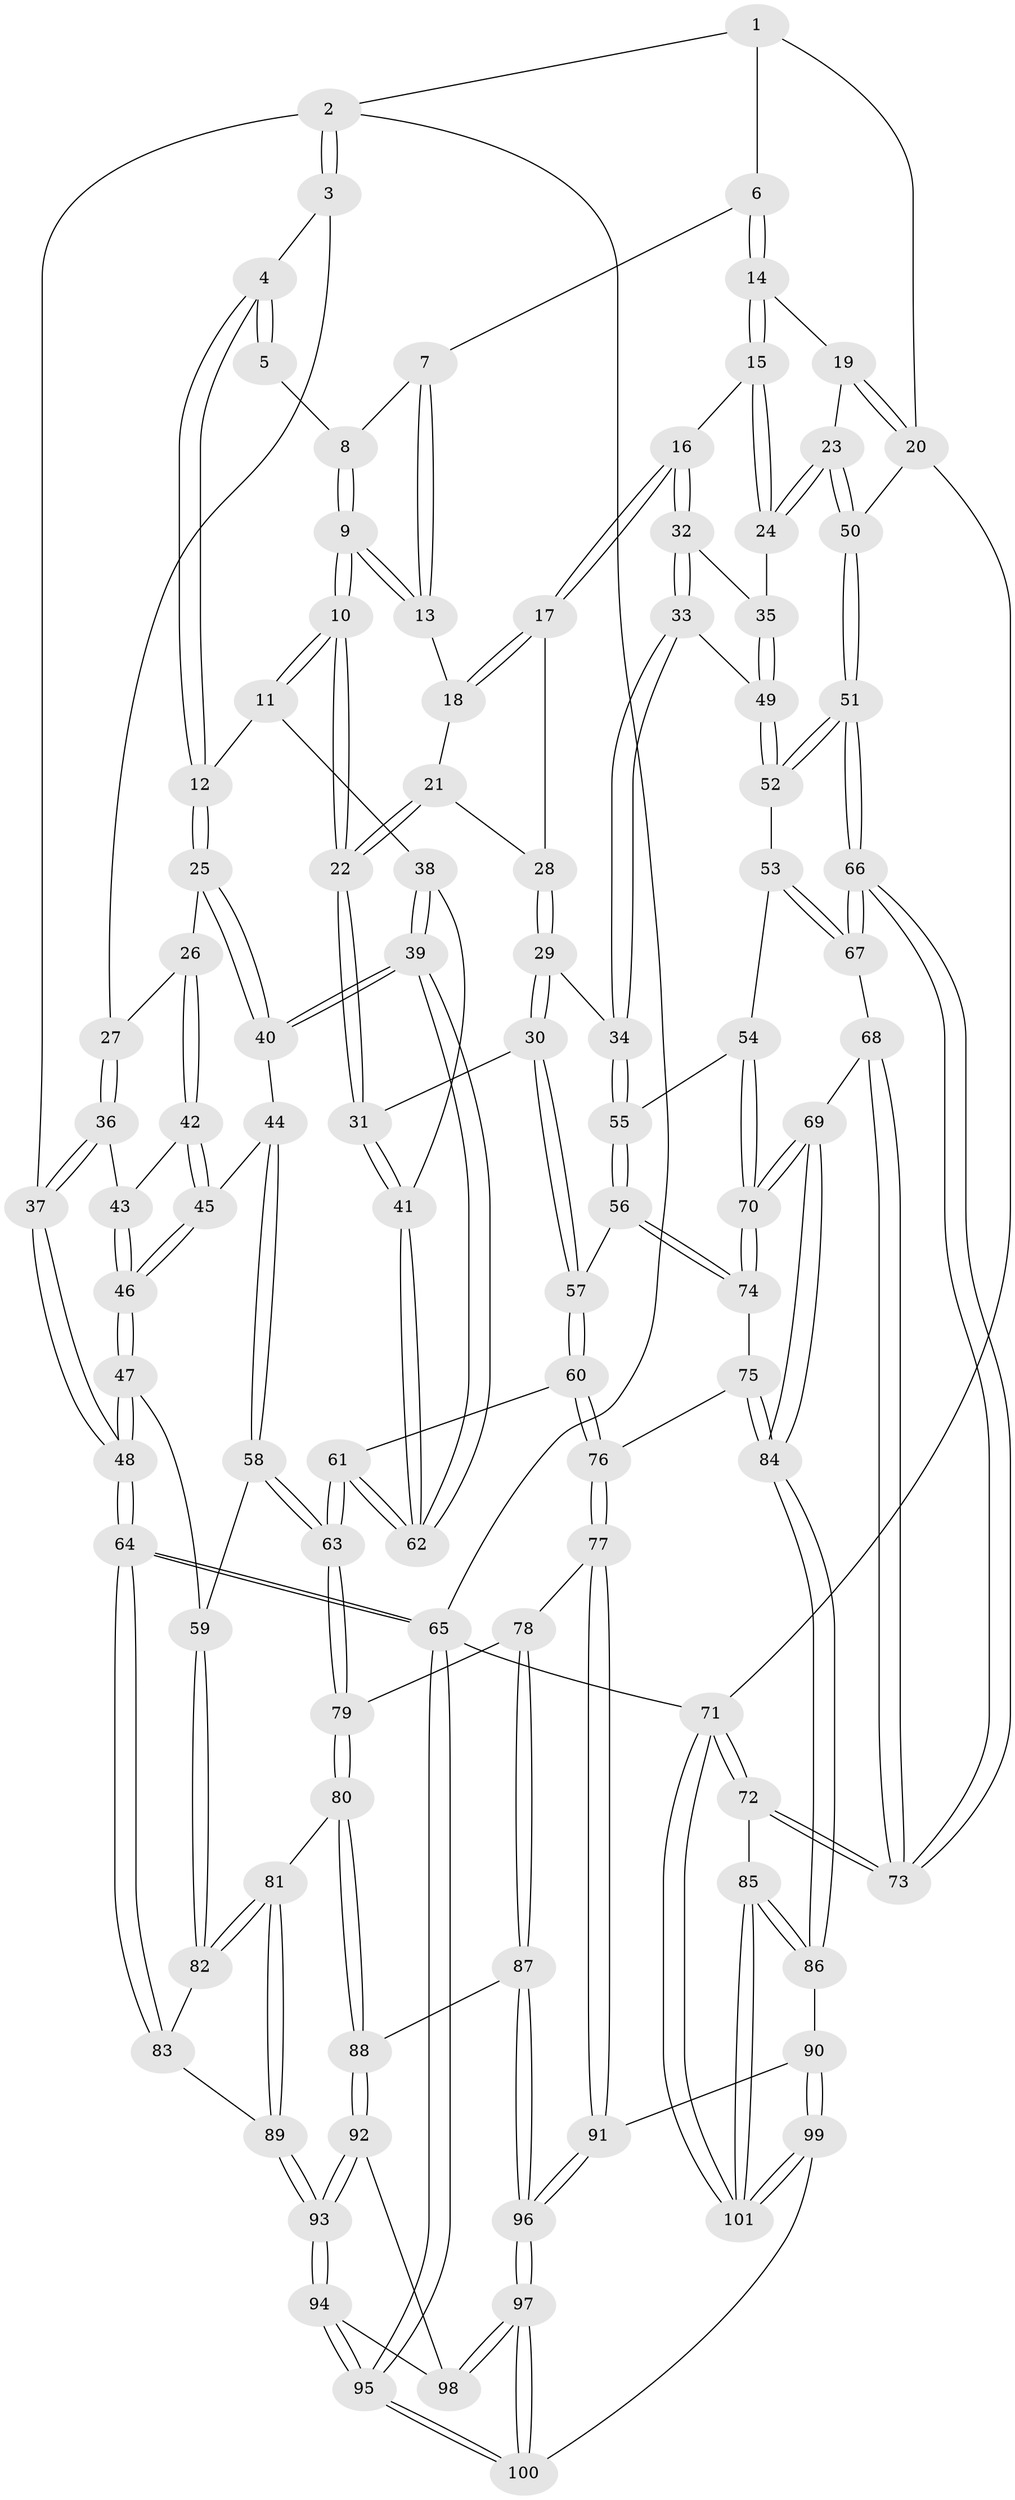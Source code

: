 // coarse degree distribution, {3: 0.11428571428571428, 5: 0.4, 4: 0.4, 6: 0.08571428571428572}
// Generated by graph-tools (version 1.1) at 2025/24/03/03/25 07:24:31]
// undirected, 101 vertices, 249 edges
graph export_dot {
graph [start="1"]
  node [color=gray90,style=filled];
  1 [pos="+0.7287881330202083+0"];
  2 [pos="+0+0"];
  3 [pos="+0.0002926338475574197+0"];
  4 [pos="+0.14162265530244522+0"];
  5 [pos="+0.3245996773183514+0"];
  6 [pos="+0.7599368275246288+0"];
  7 [pos="+0.5841142854731407+0.13152655160846377"];
  8 [pos="+0.4286350904913127+0"];
  9 [pos="+0.5203393483434914+0.18134980824563146"];
  10 [pos="+0.48368682854883804+0.25164467924211764"];
  11 [pos="+0.39456106169848243+0.2353734024032128"];
  12 [pos="+0.2644007266044056+0.14966655801671097"];
  13 [pos="+0.5774214323118817+0.1415999198449713"];
  14 [pos="+0.7901729825661339+0.03862941961644759"];
  15 [pos="+0.7749498229923458+0.1337381347707066"];
  16 [pos="+0.7482646327643683+0.20737609924598938"];
  17 [pos="+0.6966525720473397+0.21362346060624499"];
  18 [pos="+0.6194725708051323+0.19136687301152103"];
  19 [pos="+0.8227374356491292+0.05350386433304072"];
  20 [pos="+1+0.1551721879840947"];
  21 [pos="+0.6034942387437989+0.23467753863912466"];
  22 [pos="+0.5041977645100048+0.2772430841031709"];
  23 [pos="+1+0.2978048719997243"];
  24 [pos="+0.95065481362319+0.31107788235678246"];
  25 [pos="+0.2361639132612224+0.22764368070188526"];
  26 [pos="+0.16996932926094294+0.2966239343187053"];
  27 [pos="+0.07516975832151589+0.28769841973131427"];
  28 [pos="+0.6425365464349883+0.23851046050086194"];
  29 [pos="+0.6013961041295258+0.3649039291428921"];
  30 [pos="+0.5635775347080829+0.3727479546572969"];
  31 [pos="+0.5446686553088839+0.36370085214687714"];
  32 [pos="+0.7483259471064899+0.20829569613871968"];
  33 [pos="+0.7139415985891847+0.34426939491969105"];
  34 [pos="+0.7014357172024271+0.3576602153310129"];
  35 [pos="+0.8992416290550417+0.33766578682220544"];
  36 [pos="+0.024770719671367965+0.33086711474488883"];
  37 [pos="+0+0.3180140113316743"];
  38 [pos="+0.3821528976580664+0.28622641266636306"];
  39 [pos="+0.3233027948916752+0.44341168108170737"];
  40 [pos="+0.2893716029940024+0.4177779570500978"];
  41 [pos="+0.43364470677912015+0.4422932982223073"];
  42 [pos="+0.14381169415703118+0.38852399021237644"];
  43 [pos="+0.049701470445771286+0.35219831224638914"];
  44 [pos="+0.16796584249088176+0.41701729617749594"];
  45 [pos="+0.146048592316764+0.39686265362683093"];
  46 [pos="+0.0499337816689114+0.46650117141100883"];
  47 [pos="+0+0.5642680111730428"];
  48 [pos="+0+0.5624253688021276"];
  49 [pos="+0.8757989383892648+0.364810758440543"];
  50 [pos="+1+0.3109699593878188"];
  51 [pos="+1+0.5037690542518382"];
  52 [pos="+0.8656226066778311+0.4440295266879941"];
  53 [pos="+0.8294521981278735+0.5006696401437235"];
  54 [pos="+0.8021091319051306+0.5084950255001051"];
  55 [pos="+0.760401197658115+0.5110172957518428"];
  56 [pos="+0.7180689024195511+0.5504340425249403"];
  57 [pos="+0.6035865745467422+0.5500518434841383"];
  58 [pos="+0.1635774738074805+0.572376647264276"];
  59 [pos="+0.06662689905349325+0.5970809005037918"];
  60 [pos="+0.5489694062671084+0.6035112161815274"];
  61 [pos="+0.3588000038757171+0.553790032726186"];
  62 [pos="+0.36162432831919206+0.504882995634947"];
  63 [pos="+0.3151658529891011+0.6042523437473859"];
  64 [pos="+0+0.8638050925277971"];
  65 [pos="+0+1"];
  66 [pos="+1+0.5164594997742844"];
  67 [pos="+0.920962594609115+0.5663235016850163"];
  68 [pos="+0.8811579473112167+0.6884517854470045"];
  69 [pos="+0.8577437547120695+0.6988638607720121"];
  70 [pos="+0.8569497640720884+0.6981188575106977"];
  71 [pos="+1+1"];
  72 [pos="+1+0.8871520970796397"];
  73 [pos="+1+0.7721174950409416"];
  74 [pos="+0.735057670671085+0.6282593578268636"];
  75 [pos="+0.687007745682088+0.7137220364461693"];
  76 [pos="+0.5772980051892752+0.752160629924028"];
  77 [pos="+0.5686429255487828+0.7738998907269102"];
  78 [pos="+0.37185154232258866+0.7329010059662789"];
  79 [pos="+0.31539434376539477+0.6699490979333063"];
  80 [pos="+0.20918358683905883+0.7856424208677624"];
  81 [pos="+0.19009068621539385+0.7864522148068098"];
  82 [pos="+0.07483625778041283+0.6239718502922916"];
  83 [pos="+0.05887734943839578+0.7857680774900136"];
  84 [pos="+0.8196966777286688+0.7911125656093753"];
  85 [pos="+0.8916046951060681+0.8729871529850118"];
  86 [pos="+0.8230442765239937+0.8420673615432446"];
  87 [pos="+0.37324889348266416+0.8535880235146186"];
  88 [pos="+0.24704016170652673+0.8527080263637764"];
  89 [pos="+0.13339532370242285+0.8158941724548808"];
  90 [pos="+0.800407892108469+0.8576046152117548"];
  91 [pos="+0.5728561043962204+0.8130568712915757"];
  92 [pos="+0.24653983675327057+0.8839845832921458"];
  93 [pos="+0.07865446272272172+0.9942745463964309"];
  94 [pos="+0.01921480974954029+1"];
  95 [pos="+0+1"];
  96 [pos="+0.5004765581618713+1"];
  97 [pos="+0.5003576498071585+1"];
  98 [pos="+0.2718125496052093+0.932521771133958"];
  99 [pos="+0.6269344199748119+1"];
  100 [pos="+0.5085771210488422+1"];
  101 [pos="+0.8341812176781331+1"];
  1 -- 2;
  1 -- 6;
  1 -- 20;
  2 -- 3;
  2 -- 3;
  2 -- 37;
  2 -- 65;
  3 -- 4;
  3 -- 27;
  4 -- 5;
  4 -- 5;
  4 -- 12;
  4 -- 12;
  5 -- 8;
  6 -- 7;
  6 -- 14;
  6 -- 14;
  7 -- 8;
  7 -- 13;
  7 -- 13;
  8 -- 9;
  8 -- 9;
  9 -- 10;
  9 -- 10;
  9 -- 13;
  9 -- 13;
  10 -- 11;
  10 -- 11;
  10 -- 22;
  10 -- 22;
  11 -- 12;
  11 -- 38;
  12 -- 25;
  12 -- 25;
  13 -- 18;
  14 -- 15;
  14 -- 15;
  14 -- 19;
  15 -- 16;
  15 -- 24;
  15 -- 24;
  16 -- 17;
  16 -- 17;
  16 -- 32;
  16 -- 32;
  17 -- 18;
  17 -- 18;
  17 -- 28;
  18 -- 21;
  19 -- 20;
  19 -- 20;
  19 -- 23;
  20 -- 50;
  20 -- 71;
  21 -- 22;
  21 -- 22;
  21 -- 28;
  22 -- 31;
  22 -- 31;
  23 -- 24;
  23 -- 24;
  23 -- 50;
  23 -- 50;
  24 -- 35;
  25 -- 26;
  25 -- 40;
  25 -- 40;
  26 -- 27;
  26 -- 42;
  26 -- 42;
  27 -- 36;
  27 -- 36;
  28 -- 29;
  28 -- 29;
  29 -- 30;
  29 -- 30;
  29 -- 34;
  30 -- 31;
  30 -- 57;
  30 -- 57;
  31 -- 41;
  31 -- 41;
  32 -- 33;
  32 -- 33;
  32 -- 35;
  33 -- 34;
  33 -- 34;
  33 -- 49;
  34 -- 55;
  34 -- 55;
  35 -- 49;
  35 -- 49;
  36 -- 37;
  36 -- 37;
  36 -- 43;
  37 -- 48;
  37 -- 48;
  38 -- 39;
  38 -- 39;
  38 -- 41;
  39 -- 40;
  39 -- 40;
  39 -- 62;
  39 -- 62;
  40 -- 44;
  41 -- 62;
  41 -- 62;
  42 -- 43;
  42 -- 45;
  42 -- 45;
  43 -- 46;
  43 -- 46;
  44 -- 45;
  44 -- 58;
  44 -- 58;
  45 -- 46;
  45 -- 46;
  46 -- 47;
  46 -- 47;
  47 -- 48;
  47 -- 48;
  47 -- 59;
  48 -- 64;
  48 -- 64;
  49 -- 52;
  49 -- 52;
  50 -- 51;
  50 -- 51;
  51 -- 52;
  51 -- 52;
  51 -- 66;
  51 -- 66;
  52 -- 53;
  53 -- 54;
  53 -- 67;
  53 -- 67;
  54 -- 55;
  54 -- 70;
  54 -- 70;
  55 -- 56;
  55 -- 56;
  56 -- 57;
  56 -- 74;
  56 -- 74;
  57 -- 60;
  57 -- 60;
  58 -- 59;
  58 -- 63;
  58 -- 63;
  59 -- 82;
  59 -- 82;
  60 -- 61;
  60 -- 76;
  60 -- 76;
  61 -- 62;
  61 -- 62;
  61 -- 63;
  61 -- 63;
  63 -- 79;
  63 -- 79;
  64 -- 65;
  64 -- 65;
  64 -- 83;
  64 -- 83;
  65 -- 95;
  65 -- 95;
  65 -- 71;
  66 -- 67;
  66 -- 67;
  66 -- 73;
  66 -- 73;
  67 -- 68;
  68 -- 69;
  68 -- 73;
  68 -- 73;
  69 -- 70;
  69 -- 70;
  69 -- 84;
  69 -- 84;
  70 -- 74;
  70 -- 74;
  71 -- 72;
  71 -- 72;
  71 -- 101;
  71 -- 101;
  72 -- 73;
  72 -- 73;
  72 -- 85;
  74 -- 75;
  75 -- 76;
  75 -- 84;
  75 -- 84;
  76 -- 77;
  76 -- 77;
  77 -- 78;
  77 -- 91;
  77 -- 91;
  78 -- 79;
  78 -- 87;
  78 -- 87;
  79 -- 80;
  79 -- 80;
  80 -- 81;
  80 -- 88;
  80 -- 88;
  81 -- 82;
  81 -- 82;
  81 -- 89;
  81 -- 89;
  82 -- 83;
  83 -- 89;
  84 -- 86;
  84 -- 86;
  85 -- 86;
  85 -- 86;
  85 -- 101;
  85 -- 101;
  86 -- 90;
  87 -- 88;
  87 -- 96;
  87 -- 96;
  88 -- 92;
  88 -- 92;
  89 -- 93;
  89 -- 93;
  90 -- 91;
  90 -- 99;
  90 -- 99;
  91 -- 96;
  91 -- 96;
  92 -- 93;
  92 -- 93;
  92 -- 98;
  93 -- 94;
  93 -- 94;
  94 -- 95;
  94 -- 95;
  94 -- 98;
  95 -- 100;
  95 -- 100;
  96 -- 97;
  96 -- 97;
  97 -- 98;
  97 -- 98;
  97 -- 100;
  97 -- 100;
  99 -- 100;
  99 -- 101;
  99 -- 101;
}
